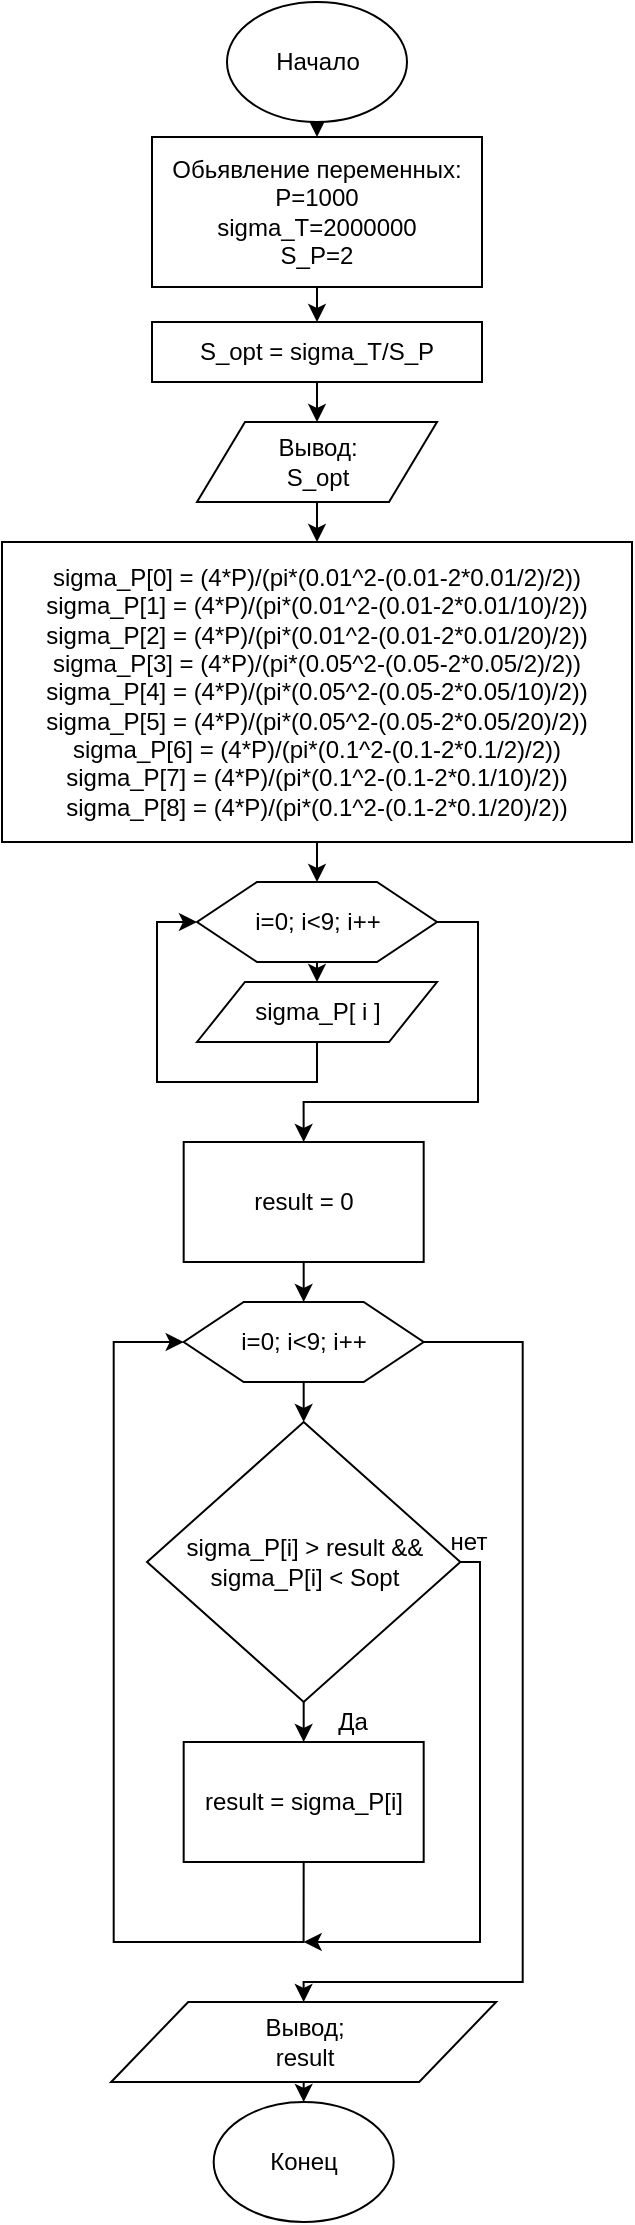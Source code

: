 <mxfile version="12.9.6" type="device"><diagram id="tHWinmDh233oA0aXXFd2" name="Page-1"><mxGraphModel dx="2433" dy="657" grid="1" gridSize="10" guides="1" tooltips="1" connect="1" arrows="1" fold="1" page="1" pageScale="1" pageWidth="850" pageHeight="1100" math="0" shadow="0"><root><mxCell id="0"/><mxCell id="1" parent="0"/><mxCell id="iojPNK5mjRw36MOQrYAz-157" style="edgeStyle=orthogonalEdgeStyle;rounded=0;orthogonalLoop=1;jettySize=auto;html=1;exitX=1;exitY=0.5;exitDx=0;exitDy=0;" edge="1" parent="1"><mxGeometry relative="1" as="geometry"><Array as="points"><mxPoint x="905" y="1383"/><mxPoint x="905" y="1580"/><mxPoint x="815" y="1580"/></Array><mxPoint x="875" y="1382.5" as="sourcePoint"/></mxGeometry></mxCell><mxCell id="iojPNK5mjRw36MOQrYAz-158" style="edgeStyle=orthogonalEdgeStyle;rounded=0;orthogonalLoop=1;jettySize=auto;html=1;exitX=1;exitY=0.5;exitDx=0;exitDy=0;entryX=0;entryY=0.5;entryDx=0;entryDy=0;" edge="1" parent="1"><mxGeometry relative="1" as="geometry"><Array as="points"><mxPoint x="895" y="1420"/><mxPoint x="895" y="1570"/><mxPoint x="725" y="1570"/><mxPoint x="725" y="1383"/></Array><mxPoint x="755" y="1382.5" as="targetPoint"/></mxGeometry></mxCell><mxCell id="iojPNK5mjRw36MOQrYAz-159" style="edgeStyle=orthogonalEdgeStyle;rounded=0;orthogonalLoop=1;jettySize=auto;html=1;exitX=1;exitY=0.5;exitDx=0;exitDy=0;entryX=0.5;entryY=0;entryDx=0;entryDy=0;" edge="1" parent="1"><mxGeometry relative="1" as="geometry"><Array as="points"><mxPoint x="895" y="1643"/><mxPoint x="895" y="1720"/><mxPoint x="815" y="1720"/></Array><mxPoint x="875" y="1642.5" as="sourcePoint"/></mxGeometry></mxCell><mxCell id="iojPNK5mjRw36MOQrYAz-160" style="edgeStyle=orthogonalEdgeStyle;rounded=0;orthogonalLoop=1;jettySize=auto;html=1;exitX=1;exitY=0.5;exitDx=0;exitDy=0;" edge="1" parent="1"><mxGeometry relative="1" as="geometry"><Array as="points"><mxPoint x="895" y="1743"/><mxPoint x="895" y="1820"/><mxPoint x="815" y="1820"/></Array><mxPoint x="875" y="1742.5" as="sourcePoint"/></mxGeometry></mxCell><mxCell id="iojPNK5mjRw36MOQrYAz-292" style="edgeStyle=orthogonalEdgeStyle;rounded=0;orthogonalLoop=1;jettySize=auto;html=1;exitX=1;exitY=0.5;exitDx=0;exitDy=0;" edge="1" parent="1"><mxGeometry relative="1" as="geometry"><Array as="points"><mxPoint x="892.5" y="1373"/><mxPoint x="892.5" y="1570"/><mxPoint x="802.5" y="1570"/></Array><mxPoint x="862.5" y="1372.5" as="sourcePoint"/></mxGeometry></mxCell><mxCell id="iojPNK5mjRw36MOQrYAz-293" style="edgeStyle=orthogonalEdgeStyle;rounded=0;orthogonalLoop=1;jettySize=auto;html=1;exitX=1;exitY=0.5;exitDx=0;exitDy=0;entryX=0;entryY=0.5;entryDx=0;entryDy=0;" edge="1" parent="1"><mxGeometry relative="1" as="geometry"><Array as="points"><mxPoint x="882.5" y="1410"/><mxPoint x="882.5" y="1560"/><mxPoint x="712.5" y="1560"/><mxPoint x="712.5" y="1373"/></Array><mxPoint x="742.5" y="1372.5" as="targetPoint"/></mxGeometry></mxCell><mxCell id="iojPNK5mjRw36MOQrYAz-294" style="edgeStyle=orthogonalEdgeStyle;rounded=0;orthogonalLoop=1;jettySize=auto;html=1;exitX=1;exitY=0.5;exitDx=0;exitDy=0;entryX=0.5;entryY=0;entryDx=0;entryDy=0;" edge="1" parent="1"><mxGeometry relative="1" as="geometry"><Array as="points"><mxPoint x="882.5" y="1633"/><mxPoint x="882.5" y="1710"/><mxPoint x="802.5" y="1710"/></Array><mxPoint x="862.5" y="1632.5" as="sourcePoint"/></mxGeometry></mxCell><mxCell id="iojPNK5mjRw36MOQrYAz-295" style="edgeStyle=orthogonalEdgeStyle;rounded=0;orthogonalLoop=1;jettySize=auto;html=1;exitX=1;exitY=0.5;exitDx=0;exitDy=0;" edge="1" parent="1"><mxGeometry relative="1" as="geometry"><Array as="points"><mxPoint x="882.5" y="1733"/><mxPoint x="882.5" y="1810"/><mxPoint x="802.5" y="1810"/></Array><mxPoint x="862.5" y="1732.5" as="sourcePoint"/></mxGeometry></mxCell><mxCell id="iojPNK5mjRw36MOQrYAz-296" style="edgeStyle=orthogonalEdgeStyle;rounded=0;orthogonalLoop=1;jettySize=auto;html=1;exitX=0.5;exitY=1;exitDx=0;exitDy=0;entryX=0.5;entryY=0;entryDx=0;entryDy=0;" edge="1" parent="1" source="iojPNK5mjRw36MOQrYAz-297" target="iojPNK5mjRw36MOQrYAz-299"><mxGeometry relative="1" as="geometry"/></mxCell><mxCell id="iojPNK5mjRw36MOQrYAz-297" value="Начало" style="ellipse;whiteSpace=wrap;html=1;" vertex="1" parent="1"><mxGeometry x="92.5" y="30" width="90" height="60" as="geometry"/></mxCell><mxCell id="iojPNK5mjRw36MOQrYAz-298" style="edgeStyle=orthogonalEdgeStyle;rounded=0;orthogonalLoop=1;jettySize=auto;html=1;exitX=0.5;exitY=1;exitDx=0;exitDy=0;entryX=0.5;entryY=0;entryDx=0;entryDy=0;" edge="1" parent="1" source="iojPNK5mjRw36MOQrYAz-299" target="iojPNK5mjRw36MOQrYAz-301"><mxGeometry relative="1" as="geometry"/></mxCell><mxCell id="iojPNK5mjRw36MOQrYAz-299" value="&lt;div&gt;Обьявление переменных:&lt;/div&gt;&lt;div&gt;P=1000&lt;/div&gt;&lt;div&gt;sigma_T=2000000&lt;/div&gt;&lt;div&gt;S_P=2&lt;br&gt;&lt;/div&gt;" style="rounded=0;whiteSpace=wrap;html=1;" vertex="1" parent="1"><mxGeometry x="55" y="97.5" width="165" height="75" as="geometry"/></mxCell><mxCell id="iojPNK5mjRw36MOQrYAz-300" style="edgeStyle=orthogonalEdgeStyle;rounded=0;orthogonalLoop=1;jettySize=auto;html=1;exitX=0.5;exitY=1;exitDx=0;exitDy=0;entryX=0.5;entryY=0;entryDx=0;entryDy=0;" edge="1" parent="1" source="iojPNK5mjRw36MOQrYAz-301" target="iojPNK5mjRw36MOQrYAz-303"><mxGeometry relative="1" as="geometry"/></mxCell><mxCell id="iojPNK5mjRw36MOQrYAz-301" value="S_opt = sigma_T/S_P" style="rounded=0;whiteSpace=wrap;html=1;" vertex="1" parent="1"><mxGeometry x="55" y="190" width="165" height="30" as="geometry"/></mxCell><mxCell id="iojPNK5mjRw36MOQrYAz-339" style="edgeStyle=orthogonalEdgeStyle;rounded=0;orthogonalLoop=1;jettySize=auto;html=1;exitX=0.5;exitY=1;exitDx=0;exitDy=0;entryX=0.5;entryY=0;entryDx=0;entryDy=0;" edge="1" parent="1" source="iojPNK5mjRw36MOQrYAz-303" target="iojPNK5mjRw36MOQrYAz-312"><mxGeometry relative="1" as="geometry"><Array as="points"><mxPoint x="138" y="300"/><mxPoint x="138" y="300"/></Array></mxGeometry></mxCell><mxCell id="iojPNK5mjRw36MOQrYAz-303" value="&lt;div&gt;Вывод:&lt;/div&gt;&lt;div&gt;S_opt&lt;br&gt;&lt;/div&gt;" style="shape=parallelogram;perimeter=parallelogramPerimeter;whiteSpace=wrap;html=1;" vertex="1" parent="1"><mxGeometry x="77.5" y="240" width="120" height="40" as="geometry"/></mxCell><mxCell id="iojPNK5mjRw36MOQrYAz-340" style="edgeStyle=orthogonalEdgeStyle;rounded=0;orthogonalLoop=1;jettySize=auto;html=1;exitX=0.5;exitY=1;exitDx=0;exitDy=0;entryX=0.5;entryY=0;entryDx=0;entryDy=0;" edge="1" parent="1" source="iojPNK5mjRw36MOQrYAz-312" target="iojPNK5mjRw36MOQrYAz-315"><mxGeometry relative="1" as="geometry"/></mxCell><mxCell id="iojPNK5mjRw36MOQrYAz-312" value="sigma_P[0] = (4*P)/(pi*(0.01^2-(0.01-2*0.01/2)/2))&lt;br&gt;sigma_P[1] = (4*P)/(pi*(0.01^2-(0.01-2*0.01/10)/2))&lt;br&gt;sigma_P[2] = (4*P)/(pi*(0.01^2-(0.01-2*0.01/20)/2))&lt;br&gt;sigma_P[3] = (4*P)/(pi*(0.05^2-(0.05-2*0.05/2)/2))&lt;br&gt;sigma_P[4] = (4*P)/(pi*(0.05^2-(0.05-2*0.05/10)/2))&lt;br&gt;sigma_P[5] = (4*P)/(pi*(0.05^2-(0.05-2*0.05/20)/2))&lt;br&gt;sigma_P[6] = (4*P)/(pi*(0.1^2-(0.1-2*0.1/2)/2))&lt;br&gt;sigma_P[7] = (4*P)/(pi*(0.1^2-(0.1-2*0.1/10)/2))&lt;br&gt;sigma_P[8] = (4*P)/(pi*(0.1^2-(0.1-2*0.1/20)/2))" style="rounded=0;whiteSpace=wrap;html=1;" vertex="1" parent="1"><mxGeometry x="-20" y="300" width="315" height="150" as="geometry"/></mxCell><mxCell id="iojPNK5mjRw36MOQrYAz-313" style="edgeStyle=orthogonalEdgeStyle;rounded=0;orthogonalLoop=1;jettySize=auto;html=1;exitX=0.5;exitY=1;exitDx=0;exitDy=0;entryX=0.5;entryY=0;entryDx=0;entryDy=0;" edge="1" parent="1" source="iojPNK5mjRw36MOQrYAz-315" target="iojPNK5mjRw36MOQrYAz-317"><mxGeometry relative="1" as="geometry"/></mxCell><mxCell id="iojPNK5mjRw36MOQrYAz-341" style="edgeStyle=orthogonalEdgeStyle;rounded=0;orthogonalLoop=1;jettySize=auto;html=1;exitX=1;exitY=0.5;exitDx=0;exitDy=0;entryX=0.5;entryY=0;entryDx=0;entryDy=0;" edge="1" parent="1" source="iojPNK5mjRw36MOQrYAz-315" target="iojPNK5mjRw36MOQrYAz-319"><mxGeometry relative="1" as="geometry"><Array as="points"><mxPoint x="218" y="490"/><mxPoint x="218" y="580"/><mxPoint x="131" y="580"/></Array></mxGeometry></mxCell><mxCell id="iojPNK5mjRw36MOQrYAz-315" value="i=0; i&amp;lt;9; i++" style="shape=hexagon;perimeter=hexagonPerimeter2;whiteSpace=wrap;html=1;" vertex="1" parent="1"><mxGeometry x="77.5" y="470" width="120" height="40" as="geometry"/></mxCell><mxCell id="iojPNK5mjRw36MOQrYAz-316" style="edgeStyle=orthogonalEdgeStyle;rounded=0;orthogonalLoop=1;jettySize=auto;html=1;exitX=0.5;exitY=1;exitDx=0;exitDy=0;entryX=0;entryY=0.5;entryDx=0;entryDy=0;" edge="1" parent="1" source="iojPNK5mjRw36MOQrYAz-317" target="iojPNK5mjRw36MOQrYAz-315"><mxGeometry relative="1" as="geometry"/></mxCell><mxCell id="iojPNK5mjRw36MOQrYAz-317" value="sigma_P[ i ]" style="shape=parallelogram;perimeter=parallelogramPerimeter;whiteSpace=wrap;html=1;" vertex="1" parent="1"><mxGeometry x="77.5" y="520" width="120" height="30" as="geometry"/></mxCell><mxCell id="iojPNK5mjRw36MOQrYAz-318" style="edgeStyle=orthogonalEdgeStyle;rounded=0;orthogonalLoop=1;jettySize=auto;html=1;exitX=0.5;exitY=1;exitDx=0;exitDy=0;entryX=0.5;entryY=0;entryDx=0;entryDy=0;" edge="1" parent="1" source="iojPNK5mjRw36MOQrYAz-319" target="iojPNK5mjRw36MOQrYAz-322"><mxGeometry relative="1" as="geometry"/></mxCell><mxCell id="iojPNK5mjRw36MOQrYAz-319" value="result = 0" style="rounded=0;whiteSpace=wrap;html=1;" vertex="1" parent="1"><mxGeometry x="70.84" y="600" width="120" height="60" as="geometry"/></mxCell><mxCell id="iojPNK5mjRw36MOQrYAz-320" style="edgeStyle=orthogonalEdgeStyle;rounded=0;orthogonalLoop=1;jettySize=auto;html=1;exitX=1;exitY=0.5;exitDx=0;exitDy=0;entryX=0.5;entryY=0;entryDx=0;entryDy=0;" edge="1" parent="1" source="iojPNK5mjRw36MOQrYAz-322" target="iojPNK5mjRw36MOQrYAz-338"><mxGeometry relative="1" as="geometry"><Array as="points"><mxPoint x="240.34" y="700"/><mxPoint x="240.34" y="1020"/><mxPoint x="130.34" y="1020"/></Array><mxPoint x="131.34" y="1030" as="targetPoint"/></mxGeometry></mxCell><mxCell id="iojPNK5mjRw36MOQrYAz-342" style="edgeStyle=orthogonalEdgeStyle;rounded=0;orthogonalLoop=1;jettySize=auto;html=1;exitX=0.5;exitY=1;exitDx=0;exitDy=0;entryX=0.5;entryY=0;entryDx=0;entryDy=0;" edge="1" parent="1" source="iojPNK5mjRw36MOQrYAz-322" target="iojPNK5mjRw36MOQrYAz-325"><mxGeometry relative="1" as="geometry"/></mxCell><mxCell id="iojPNK5mjRw36MOQrYAz-322" value="i=0; i&amp;lt;9; i++" style="shape=hexagon;perimeter=hexagonPerimeter2;whiteSpace=wrap;html=1;" vertex="1" parent="1"><mxGeometry x="70.84" y="680" width="120" height="40" as="geometry"/></mxCell><mxCell id="iojPNK5mjRw36MOQrYAz-323" style="edgeStyle=orthogonalEdgeStyle;rounded=0;orthogonalLoop=1;jettySize=auto;html=1;exitX=0.5;exitY=1;exitDx=0;exitDy=0;entryX=0.5;entryY=0;entryDx=0;entryDy=0;" edge="1" parent="1" source="iojPNK5mjRw36MOQrYAz-325" target="iojPNK5mjRw36MOQrYAz-329"><mxGeometry relative="1" as="geometry"/></mxCell><mxCell id="iojPNK5mjRw36MOQrYAz-324" style="edgeStyle=orthogonalEdgeStyle;rounded=0;orthogonalLoop=1;jettySize=auto;html=1;exitX=1;exitY=0.5;exitDx=0;exitDy=0;" edge="1" parent="1" source="iojPNK5mjRw36MOQrYAz-325"><mxGeometry relative="1" as="geometry"><mxPoint x="130.84" y="1000" as="targetPoint"/><Array as="points"><mxPoint x="219" y="810"/><mxPoint x="219" y="1000"/></Array></mxGeometry></mxCell><mxCell id="iojPNK5mjRw36MOQrYAz-325" value="&lt;div&gt;sigma_P[i] &amp;gt; result &amp;amp;&amp;amp;&lt;/div&gt;&lt;div&gt; sigma_P[i] &amp;lt; Sopt&lt;/div&gt;" style="rhombus;whiteSpace=wrap;html=1;" vertex="1" parent="1"><mxGeometry x="52.51" y="740" width="156.66" height="140" as="geometry"/></mxCell><mxCell id="iojPNK5mjRw36MOQrYAz-328" style="edgeStyle=orthogonalEdgeStyle;rounded=0;orthogonalLoop=1;jettySize=auto;html=1;exitX=0.5;exitY=1;exitDx=0;exitDy=0;entryX=0;entryY=0.5;entryDx=0;entryDy=0;" edge="1" parent="1" source="iojPNK5mjRw36MOQrYAz-329" target="iojPNK5mjRw36MOQrYAz-322"><mxGeometry relative="1" as="geometry"><Array as="points"><mxPoint x="130.84" y="1000"/><mxPoint x="35.84" y="1000"/><mxPoint x="35.84" y="700"/></Array></mxGeometry></mxCell><mxCell id="iojPNK5mjRw36MOQrYAz-329" value="result = sigma_P[i]" style="rounded=0;whiteSpace=wrap;html=1;" vertex="1" parent="1"><mxGeometry x="70.84" y="900" width="120" height="60" as="geometry"/></mxCell><mxCell id="iojPNK5mjRw36MOQrYAz-330" value="Да" style="text;html=1;align=center;verticalAlign=middle;resizable=0;points=[];autosize=1;" vertex="1" parent="1"><mxGeometry x="140.0" y="880" width="30" height="20" as="geometry"/></mxCell><mxCell id="iojPNK5mjRw36MOQrYAz-331" value="нет" style="text;html=1;align=center;verticalAlign=middle;resizable=0;points=[];autosize=1;" vertex="1" parent="1"><mxGeometry x="197.5" y="790" width="30" height="20" as="geometry"/></mxCell><mxCell id="iojPNK5mjRw36MOQrYAz-332" value="Конец" style="ellipse;whiteSpace=wrap;html=1;" vertex="1" parent="1"><mxGeometry x="85.84" y="1080" width="90" height="60" as="geometry"/></mxCell><mxCell id="iojPNK5mjRw36MOQrYAz-337" style="edgeStyle=orthogonalEdgeStyle;rounded=0;orthogonalLoop=1;jettySize=auto;html=1;exitX=0.5;exitY=1;exitDx=0;exitDy=0;entryX=0.5;entryY=0;entryDx=0;entryDy=0;" edge="1" parent="1" source="iojPNK5mjRw36MOQrYAz-338" target="iojPNK5mjRw36MOQrYAz-332"><mxGeometry relative="1" as="geometry"/></mxCell><mxCell id="iojPNK5mjRw36MOQrYAz-338" value="&lt;div&gt;Вывод;&lt;/div&gt;&lt;div&gt;result&lt;br&gt;&lt;/div&gt;" style="shape=parallelogram;perimeter=parallelogramPerimeter;whiteSpace=wrap;html=1;" vertex="1" parent="1"><mxGeometry x="34.59" y="1030" width="192.5" height="40" as="geometry"/></mxCell></root></mxGraphModel></diagram></mxfile>